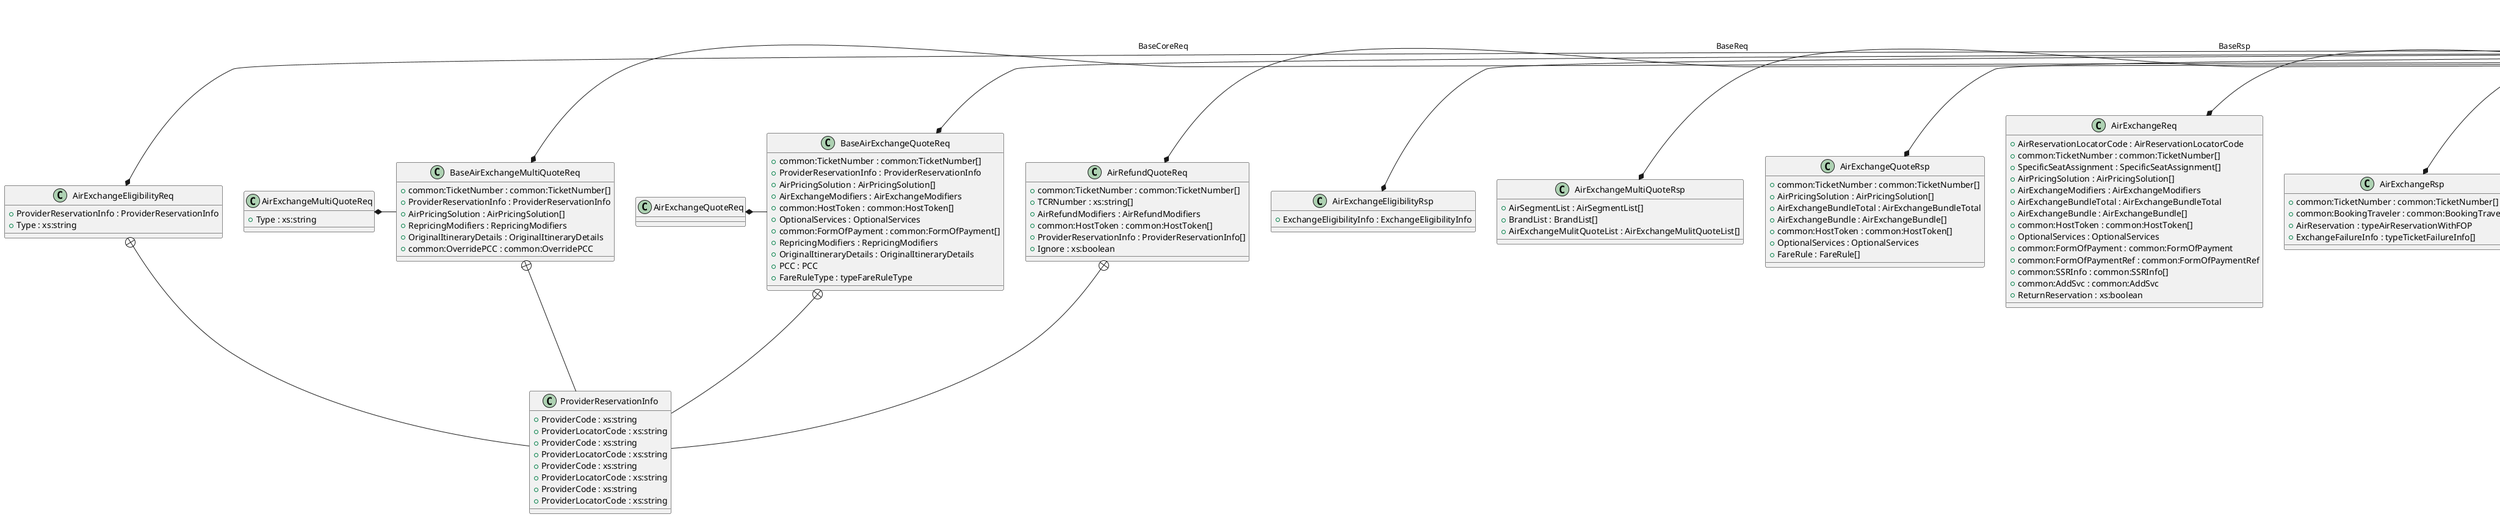 @startuml

class AirBaseReq {
}
AirBaseReq *- common:BaseReq
class AirExchangeEligibilityReq {
    +ProviderReservationInfo : ProviderReservationInfo
    +Type : xs:string
}
AirExchangeEligibilityReq *- common:BaseReq
AirExchangeEligibilityReq +-- ProviderReservationInfo
class ProviderReservationInfo {
    +ProviderCode : xs:string
    +ProviderLocatorCode : xs:string
}
class AirExchangeEligibilityRsp {
    +ExchangeEligibilityInfo : ExchangeEligibilityInfo
}
AirExchangeEligibilityRsp *- common:BaseRsp
class AirExchangeMultiQuoteReq {
    +Type : xs:string
}
AirExchangeMultiQuoteReq *- BaseAirExchangeMultiQuoteReq
class AirExchangeMultiQuoteRsp {
    +AirSegmentList : AirSegmentList[]
    +BrandList : BrandList[]
    +AirExchangeMulitQuoteList : AirExchangeMulitQuoteList[]
}
AirExchangeMultiQuoteRsp *- common:BaseRsp
class AirExchangeQuoteReq {
}
AirExchangeQuoteReq *- BaseAirExchangeQuoteReq
class AirExchangeQuoteRsp {
    +common:TicketNumber : common:TicketNumber[]
    +AirPricingSolution : AirPricingSolution[]
    +AirExchangeBundleTotal : AirExchangeBundleTotal
    +AirExchangeBundle : AirExchangeBundle[]
    +common:HostToken : common:HostToken[]
    +OptionalServices : OptionalServices
    +FareRule : FareRule[]
}
AirExchangeQuoteRsp *- common:BaseRsp
class AirExchangeReq {
    +AirReservationLocatorCode : AirReservationLocatorCode
    +common:TicketNumber : common:TicketNumber[]
    +SpecificSeatAssignment : SpecificSeatAssignment[]
    +AirPricingSolution : AirPricingSolution[]
    +AirExchangeModifiers : AirExchangeModifiers
    +AirExchangeBundleTotal : AirExchangeBundleTotal
    +AirExchangeBundle : AirExchangeBundle[]
    +common:HostToken : common:HostToken[]
    +OptionalServices : OptionalServices
    +common:FormOfPayment : common:FormOfPayment
    +common:FormOfPaymentRef : common:FormOfPaymentRef
    +common:SSRInfo : common:SSRInfo[]
    +common:AddSvc : common:AddSvc
    +ReturnReservation : xs:boolean
}
AirExchangeReq *- common:BaseReq
class AirExchangeRsp {
    +common:TicketNumber : common:TicketNumber[]
    +common:BookingTraveler : common:BookingTraveler[]
    +AirReservation : typeAirReservationWithFOP
    +ExchangeFailureInfo : typeTicketFailureInfo[]
}
AirExchangeRsp *- common:BaseRsp
class AirExchangeTicketingReq {
    +AirReservationLocatorCode : AirReservationLocatorCode
    +common:TicketNumber : common:TicketNumber
    +TicketingModifiersRef : typeTicketingModifiersRef[]
    +WaiverCode : WaiverCode
    +DetailedBillingInformation : DetailedBillingInformation[]
    +AirTicketingModifiers : AirTicketingModifiers[]
    +BulkTicket : xs:boolean
    +ChangeFeeOnTicket : xs:boolean
}
AirExchangeTicketingReq *- common:BaseReq
class AirExchangeTicketingRsp {
    +AirSolutionChangedInfo : AirSolutionChangedInfo
    +ETR : ETR
    +TicketFailureInfo : TicketFailureInfo
    +DetailedBillingInformation : DetailedBillingInformation
}
AirExchangeTicketingRsp *- common:BaseRsp
class AirFareDisplayReq {
    +FareType : FareType[]
    +PassengerType : common:typePassengerType[]
    +BookingCode : BookingCode[]
    +IncludeAddlBookingCodeInfo : IncludeAddlBookingCodeInfo
    +FareBasis : FareBasis
    +common:Carrier : common:Carrier[]
    +common:AccountCode : common:AccountCode[]
    +ContractCode : ContractCode
    +AirFareDisplayModifiers : AirFareDisplayModifiers
    +common:PointOfSale : common:PointOfSale[]
    +AirFareDisplayRuleKey : AirFareDisplayRuleKey
    +Origin : xs:string
    +Destination : xs:string
    +ProviderCode : xs:string
    +IncludeMileRouteInformation : typeMileOrRouteBasedFare
    +UnSaleableFaresOnly : xs:boolean
    +ChannelId : xs:string
    +NSCC : xs:string
    +ReturnMM : xs:boolean
}
AirFareDisplayReq *- common:BaseReq
class AirFareDisplayRsp {
    +FareDisplay : FareDisplay[]
}
AirFareDisplayRsp *- common:BaseRsp
class AirFareRulesReq {
    +AirReservationSelector : AirReservationSelector
    +FareRuleLookup : FareRuleLookup
    +FareRuleKey : FareRuleKey[]
    +AirFareDisplayRuleKey : AirFareDisplayRuleKey
    +AirFareRulesModifier : AirFareRulesModifier
    +FareRulesFilterCategory : FareRulesFilterCategory[]
    +FareRuleType : typeFareRuleType
}
AirFareRulesReq *- common:BaseReq
AirFareRulesReq +-- FareRulesFilterCategory
class FareRulesFilterCategory {
    +CategoryCode : xs:string[]
    +FareInfoRef : xs:string
}
AirFareRulesReq +-- AirReservationSelector
class AirReservationSelector {
    +FareInfoRef : FareInfoRef[]
    +AirReservationLocatorCode : xs:string
}
class AirFareRulesRsp {
    +FareRule : FareRule[]
}
AirFareRulesRsp *- common:BaseRsp
class AirMerchandisingDetailsReq {
    +MerchandisingDetails : MerchandisingDetails
    +OptionalServiceModifiers : OptionalServiceModifiers
    +MerchandisingAvailabilityDetails : MerchandisingAvailabilityDetails
}
AirMerchandisingDetailsReq *- common:BaseReq
class AirMerchandisingDetailsRsp {
    +OptionalServices : OptionalServices
    +Brand : Brand[]
    +UnassociatedBookingCodeList : UnassociatedBookingCodeList
}
AirMerchandisingDetailsRsp *- common:BaseRsp
AirMerchandisingDetailsRsp +-- UnassociatedBookingCodeList
class UnassociatedBookingCodeList {
    +ApplicableSegment : typeApplicableSegment[]
}
class AirMerchandisingOfferAvailabilityReq {
    +common:AgencySellInfo : common:AgencySellInfo
    +AirSolution : AirSolution
    +HostReservation : HostReservation[]
    +OfferAvailabilityModifiers : OfferAvailabilityModifiers[]
    +MerchandisingPricingModifiers : MerchandisingPricingModifiers
}
AirMerchandisingOfferAvailabilityReq *- common:BaseReq
class AirMerchandisingOfferAvailabilityRsp {
    +AirSolution : AirSolution
    +common:Remark : common:Remark
    +OptionalServices : OptionalServices
    +EmbargoList : EmbargoList
}
AirMerchandisingOfferAvailabilityRsp *- common:BaseRsp
class AirPrePayReq {
    +ListSearch : ListSearch
    +PrePayRetrieve : PrePayRetrieve
}
AirPrePayReq *- common:BaseReq
AirPrePayReq +-- ListSearch
class ListSearch {
    +PersonNameSearch : PersonNameSearch
    +common:LoyaltyCard : common:LoyaltyCard[]
    +StartFromResult : xs:integer
    +MaxResults : xs:integer
}
AirPrePayReq +-- PrePayRetrieve
class PrePayRetrieve {
    +Id : xs:string
    +Type : xs:string
}
class AirPrePayRsp {
    +PrePayProfileInfo : PrePayProfileInfo[]
    +MaxResults : xs:integer
    +MoreIndicator : xs:boolean
    +MoreDataStartIndex : xs:string
}
AirPrePayRsp *- common:BaseRsp
class AirPriceReq {
}
AirPriceReq *- BaseAirPriceReq
class AirPriceRsp {
}
AirPriceRsp *- BaseAirPriceRsp
class AirRefundQuoteReq {
    +common:TicketNumber : common:TicketNumber[]
    +TCRNumber : xs:string[]
    +AirRefundModifiers : AirRefundModifiers
    +common:HostToken : common:HostToken[]
    +ProviderReservationInfo : ProviderReservationInfo[]
    +Ignore : xs:boolean
}
AirRefundQuoteReq *- common:BaseReq
AirRefundQuoteReq +-- ProviderReservationInfo
class ProviderReservationInfo {
    +ProviderCode : xs:string
    +ProviderLocatorCode : xs:string
}
class AirRefundQuoteRsp {
    +AirRefundBundle : AirRefundBundle[]
    +TCRRefundBundle : TCRRefundBundle[]
}
AirRefundQuoteRsp *- common:BaseRsp
class AirRefundReq {
    +AirRefundBundle : AirRefundBundle[]
    +TCRRefundBundle : TCRRefundBundle[]
    +AirRefundModifiers : AirRefundModifiers
    +common:Commission : common:Commission[]
    +common:FormOfPayment : common:FormOfPayment
}
AirRefundReq *- common:BaseReq
class AirRefundRsp {
    +ETR : ETR[]
    +TCR : TCR[]
    +RefundFailureInfo : typeTicketFailureInfo[]
}
AirRefundRsp *- common:BaseRsp
class AirRepriceReq {
    +AirReservationLocatorCode : AirReservationLocatorCode
    +AirPricingSolution : AirPricingSolution
    +FareRuleType : typeFareRuleType
    +IgnoreAvailability : xs:boolean
}
AirRepriceReq *- AirBaseReq
class AirRepriceRsp {
    +AirPricingSolution : AirPricingSolution
    +FareRule : FareRule[]
}
AirRepriceRsp *- common:BaseRsp
class AirRetrieveDocumentReq {
    +UniversalRecordLocatorCode : xs:string
    +ProviderCode : xs:string
    +ProviderLocatorCode : xs:string
    +AirReservationLocatorCode : AirReservationLocatorCode
    +common:TicketNumber : common:TicketNumber[]
    +TCRNumber : xs:string[]
    +ReturnRestrictions : xs:boolean
    +ReturnPricing : xs:boolean
    +RetrieveMCO : xs:boolean
}
AirRetrieveDocumentReq *- common:BaseReq
class AirRetrieveDocumentRsp {
    +ETR : ETR[]
    +common:MCO : common:MCO[]
    +TCR : TCR[]
    +DocumentFailureInfo : typeFailureInfo[]
    +common:ServiceFeeInfo : common:ServiceFeeInfo[]
    +UniversalRecordLocatorCode : xs:string
}
AirRetrieveDocumentRsp *- common:BaseRsp
class AirSearchReq {
    +common:PointOfCommencement : common:PointOfCommencement
    +SearchAirLeg : SearchAirLeg[]
    +SearchSpecificAirSegment : SearchSpecificAirSegment[]
    +AirSearchModifiers : AirSearchModifiers
    +JourneyData : JourneyData
}
AirSearchReq *- common:BaseSearchReq
class AirSearchRsp {
    +FareNoteList : FareNoteList
    +ExpertSolutionList : ExpertSolutionList
    +RouteList : RouteList
    +AlternateRouteList : AlternateRouteList
    +AlternateLocationDistanceList : AlternateLocationDistanceList
    +FareInfoMessage : FareInfoMessage[]
    +AirPricingSolution : AirPricingSolution[]
    +AirPricePointList : AirPricePointList
    +rail:RailSegmentList : rail:RailSegmentList
    +rail:RailJourneyList : rail:RailJourneyList
    +rail:RailFareNoteList : rail:RailFareNoteList
    +rail:RailFareIDList : rail:RailFareIDList
    +rail:RailFareList : rail:RailFareList
    +rail:RailPricingSolution : rail:RailPricingSolution[]
}
AirSearchRsp *- BaseAvailabilitySearchRsp
class AirTicketingReq {
    +AirReservationLocatorCode : AirReservationLocatorCode
    +AirPricingInfoRef : AirPricingInfoRef[]
    +TicketingModifiersRef : typeTicketingModifiersRef[]
    +WaiverCode : WaiverCode
    +common:Commission : common:Commission[]
    +DetailedBillingInformation : DetailedBillingInformation[]
    +FaxDetailsInformation : FaxDetailsInformation
    +AirTicketingModifiers : AirTicketingModifiers[]
    +AirSegmentTicketingModifiers : AirSegmentTicketingModifiers[]
    +ReturnInfoOnFail : xs:boolean
    +BulkTicket : xs:boolean
    +ValidateSpanishResidency : xs:boolean
}
AirTicketingReq *- AirBaseReq
AirTicketingReq +-- AirPricingInfoRef
class AirPricingInfoRef {
    +common:BookingTravelerRef : common:BookingTravelerRef[]
    +Key : xs:string
}
class AirTicketingRsp {
    +AirSolutionChangedInfo : AirSolutionChangedInfo
    +ETR : ETR[]
    +TicketFailureInfo : TicketFailureInfo[]
    +DetailedBillingInformation : DetailedBillingInformation[]
}
AirTicketingRsp *- common:BaseRsp
class AirUpsellSearchReq {
    +AirItinerary : AirItinerary
    +AirPriceResult : AirPriceResult[]
}
AirUpsellSearchReq *- AirBaseReq
class AirUpsellSearchRsp {
}
AirUpsellSearchRsp *- BaseAirPriceRsp
class AirVoidDocumentReq {
    +AirReservationLocatorCode : AirReservationLocatorCode
    +VoidDocumentInfo : VoidDocumentInfo[]
    +ShowETR : xs:boolean
    +ProviderCode : xs:string
    +ProviderLocatorCode : xs:string
    +ValidateSpanishResidency : xs:boolean
}
AirVoidDocumentReq *- common:BaseReq
class AirVoidDocumentRsp {
    +ETR : ETR[]
    +VoidResultInfo : VoidResultInfo[]
}
AirVoidDocumentRsp *- common:BaseRsp
class AvailabilitySearchReq {
    +common:SearchPassenger : common:SearchPassenger[]
    +common:PointOfSale : common:PointOfSale[]
    +ReturnBrandIndicator : xs:boolean
    +ChannelId : xs:string
    +NSCC : xs:string
}
AvailabilitySearchReq *- AirSearchReq
class AvailabilitySearchRsp {
}
AvailabilitySearchRsp *- BaseAvailabilitySearchRsp
class BaseAirExchangeMultiQuoteReq {
    +common:TicketNumber : common:TicketNumber[]
    +ProviderReservationInfo : ProviderReservationInfo
    +AirPricingSolution : AirPricingSolution[]
    +RepricingModifiers : RepricingModifiers
    +OriginalItineraryDetails : OriginalItineraryDetails
    +common:OverridePCC : common:OverridePCC
}
BaseAirExchangeMultiQuoteReq *- common:BaseCoreReq
BaseAirExchangeMultiQuoteReq +-- ProviderReservationInfo
class ProviderReservationInfo {
    +ProviderCode : xs:string
    +ProviderLocatorCode : xs:string
}
class BaseAirExchangeQuoteReq {
    +common:TicketNumber : common:TicketNumber[]
    +ProviderReservationInfo : ProviderReservationInfo
    +AirPricingSolution : AirPricingSolution[]
    +AirExchangeModifiers : AirExchangeModifiers
    +common:HostToken : common:HostToken[]
    +OptionalServices : OptionalServices
    +common:FormOfPayment : common:FormOfPayment[]
    +RepricingModifiers : RepricingModifiers
    +OriginalItineraryDetails : OriginalItineraryDetails
    +PCC : PCC
    +FareRuleType : typeFareRuleType
}
BaseAirExchangeQuoteReq *- common:BaseCoreReq
BaseAirExchangeQuoteReq +-- ProviderReservationInfo
class ProviderReservationInfo {
    +ProviderCode : xs:string
    +ProviderLocatorCode : xs:string
}
class BaseAirPriceReq {
    +AirItinerary : AirItinerary
    +AirPricingModifiers : AirPricingModifiers
    +common:SearchPassenger : common:SearchPassenger[]
    +AirPricingCommand : AirPricingCommand[]
    +AirReservationLocatorCode : AirReservationLocatorCode
    +OptionalServices : OptionalServices
    +common:FormOfPayment : common:FormOfPayment[]
    +PCC : PCC
    +common:SSR : common:SSR[]
    +CheckOBFees : xs:string
    +FareRuleType : typeFareRuleType
    +SupplierCode : xs:string
    +TicketDate : xs:date
    +CheckFlightDetails : xs:boolean
    +ReturnMM : xs:boolean
    +NSCC : xs:string
    +SplitPricing : xs:boolean
    +IgnoreAvailability : xs:boolean
}
BaseAirPriceReq *- common:BaseCoreReq
class BaseAirPriceRsp {
    +AirItinerary : AirItinerary
    +AirPriceResult : AirPriceResult[]
}
BaseAirPriceRsp *- common:BaseRsp
class BaseAirSearchReq {
    +SearchAirLeg : SearchAirLeg[]
    +SearchSpecificAirSegment : SearchSpecificAirSegment[]
    +AirSearchModifiers : AirSearchModifiers
    +SplitTicketingSearch : SplitTicketingSearch
    +JourneyData : JourneyData
}
BaseAirSearchReq *- common:BaseCoreSearchReq
class BaseAvailabilitySearchRsp {
    +FlightDetailsList : FlightDetailsList
    +AirSegmentList : AirSegmentList
    +FareInfoList : FareInfoList
    +FareRemarkList : FareRemarkList
    +AirItinerarySolution : AirItinerarySolution[]
    +HostTokenList : HostTokenList
    +APISRequirementsList : APISRequirementsList
    +DistanceUnits : common:typeDistance
}
BaseAvailabilitySearchRsp *- common:BaseSearchRsp
class BaseLowFareSearchReq {
    +common:SearchPassenger : common:SearchPassenger[]
    +AirPricingModifiers : AirPricingModifiers
    +Enumeration : Enumeration
    +AirExchangeModifiers : AirExchangeModifiers
    +FlexExploreModifiers : FlexExploreModifiers
    +PCC : PCC
    +FareRulesFilterCategory : FareRulesFilterCategory
    +common:FormOfPayment : common:FormOfPayment[]
    +EnablePointToPointSearch : xs:boolean
    +EnablePointToPointAlternates : xs:boolean
    +MaxNumberOfExpertSolutions : xs:integer
    +SolutionResult : xs:boolean
    +PreferCompleteItinerary : xs:boolean
    +MetaOptionIdentifier : xs:string
    +ReturnUpsellFare : xs:boolean
    +IncludeFareInfoMessages : xs:boolean
    +ReturnBrandedFares : xs:boolean
    +MultiGDSSearch : xs:boolean
    +ReturnMM : xs:boolean
    +CheckOBFees : xs:string
    +NSCC : xs:string
    +FareInfoRules : xs:boolean
}
BaseLowFareSearchReq *- BaseAirSearchReq
class BrandList {
    +Brand : Brand[]
}
class EMDIssuanceReq {
    +common:ProviderReservationDetail : common:ProviderReservationDetail
    +common:TicketNumber : common:TicketNumber
    +IssuanceModifiers : IssuanceModifiers
    +SelectionModifiers : SelectionModifiers
    +UniversalRecordLocatorCode : xs:string
    +ShowDetails : xs:boolean
    +IssueAllOpenSVC : xs:boolean
}
EMDIssuanceReq *- common:BaseReq
class EMDIssuanceRsp {
    +EMDSummaryInfo : EMDSummaryInfo[]
    +EMDInfo : EMDInfo[]
}
EMDIssuanceRsp *- common:BaseRsp
class EMDRetrieveReq {
    +ListRetrieve : ListRetrieve
    +DetailRetrieve : DetailRetrieve
}
EMDRetrieveReq *- common:BaseReq
EMDRetrieveReq +-- ListRetrieve
class ListRetrieve {
    +common:ProviderReservationDetail : common:ProviderReservationDetail
}
EMDRetrieveReq +-- DetailRetrieve
class DetailRetrieve {
    +common:ProviderReservationDetail : common:ProviderReservationDetail
    +EMDNumber : xs:string
}
class EMDRetrieveRsp {
    +EMDInfo : EMDInfo
    +EMDSummaryInfo : EMDSummaryInfo[]
}
EMDRetrieveRsp *- common:BaseRsp
class FlightDetailsReq {
    +AirSegment : AirSegment[]
}
FlightDetailsReq *- common:BaseReq
class FlightDetailsRsp {
    +AirSegment : AirSegment[]
    +CO2Emissions : CO2Emissions[]
}
FlightDetailsRsp *- common:BaseRsp
class FlightInformationReq {
    +FlightInfoCriteria : FlightInfoCriteria[]
}
FlightInformationReq *- common:BaseReq
class FlightInformationRsp {
    +FlightInfo : FlightInfo[]
}
FlightInformationRsp *- common:BaseRsp
class FlightTimeTableReq {
    +FlightTimeTableCriteria : FlightTimeTableCriteria
}
FlightTimeTableReq *- common:BaseSearchReq
class FlightTimeTableRsp {
    +FlightTimeTableList : FlightTimeTableList
}
FlightTimeTableRsp *- common:BaseSearchRsp
FlightTimeTableRsp +-- FlightTimeTableList
class FlightTimeTableList {
    +FlightTimeDetail : FlightTimeDetail[]
}
class LowFareSearchAsynchReq {
    +AirSearchAsynchModifiers : AirSearchAsynchModifiers
}
LowFareSearchAsynchReq *- BaseLowFareSearchReq
class LowFareSearchAsynchRsp {
    +AsyncProviderSpecificResponse : AsyncProviderSpecificResponse[]
    +BrandList : BrandList
    +SearchId : xs:string
    +CurrencyType : xs:string
}
LowFareSearchAsynchRsp *- AirSearchRsp
class LowFareSearchReq {
    +PolicyReference : xs:string
}
LowFareSearchReq *- BaseLowFareSearchReq
class LowFareSearchRsp {
    +BrandList : BrandList
    +CurrencyType : xs:string
}
LowFareSearchRsp *- AirSearchRsp
class RetrieveLowFareSearchReq {
    +SearchId : xs:string
    +ProviderCode : xs:string
}
RetrieveLowFareSearchReq *- common:BaseReq
class RetrieveLowFareSearchRsp {
    +AsyncProviderSpecificResponse : AsyncProviderSpecificResponse[]
    +BrandList : BrandList
    +CurrencyType : xs:string
}
RetrieveLowFareSearchRsp *- AirSearchRsp
class ScheduleSearchReq {
}
ScheduleSearchReq *- AirSearchReq
class ScheduleSearchRsp {
}
ScheduleSearchRsp *- AirSearchRsp
class SearchSpecificAirSegment {
    +DepartureTime : xs:string
    +Carrier : xs:string
    +FlightNumber : xs:string
    +Origin : xs:string
    +Destination : xs:string
    +SegmentIndex : xs:int
}
class SeatMapReq {
    +common:AgencySellInfo : common:AgencySellInfo
    +AirSegment : AirSegment[]
    +common:HostToken : common:HostToken[]
    +SearchTraveler : SearchTraveler[]
    +HostReservation : HostReservation
    +MerchandisingPricingModifiers : MerchandisingPricingModifiers
    +ReturnSeatPricing : xs:boolean
    +ReturnBrandingInfo : xs:boolean
}
SeatMapReq *- common:BaseReq
class SeatMapRsp {
    +common:HostToken : common:HostToken[]
    +common:CabinClass : common:CabinClass
    +AirSegment : AirSegment[]
    +SearchTraveler : SearchTraveler[]
    +OptionalServices : OptionalServices
    +common:Remark : common:Remark
    +Rows : Rows[]
    +common:PaymentRestriction : common:PaymentRestriction[]
    +SeatInformation : SeatInformation[]
    +Copyright : xs:string
    +GroupSeatPrice : xs:string
}
SeatMapRsp *- common:BaseRsp

@enduml
